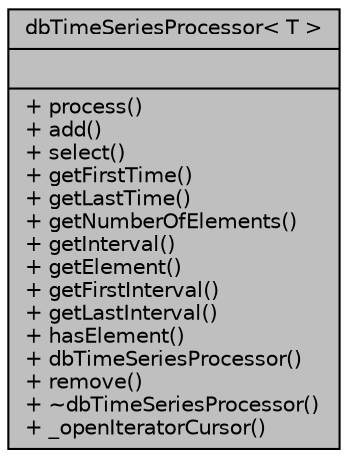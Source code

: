 digraph "dbTimeSeriesProcessor&lt; T &gt;"
{
 // INTERACTIVE_SVG=YES
 // LATEX_PDF_SIZE
  edge [fontname="Helvetica",fontsize="10",labelfontname="Helvetica",labelfontsize="10"];
  node [fontname="Helvetica",fontsize="10",shape=record];
  Node1 [label="{dbTimeSeriesProcessor\< T \>\n||+ process()\l+ add()\l+ select()\l+ getFirstTime()\l+ getLastTime()\l+ getNumberOfElements()\l+ getInterval()\l+ getElement()\l+ getFirstInterval()\l+ getLastInterval()\l+ hasElement()\l+ dbTimeSeriesProcessor()\l+ remove()\l+ ~dbTimeSeriesProcessor()\l+ _openIteratorCursor()\l}",height=0.2,width=0.4,color="black", fillcolor="grey75", style="filled", fontcolor="black",tooltip=" "];
}

